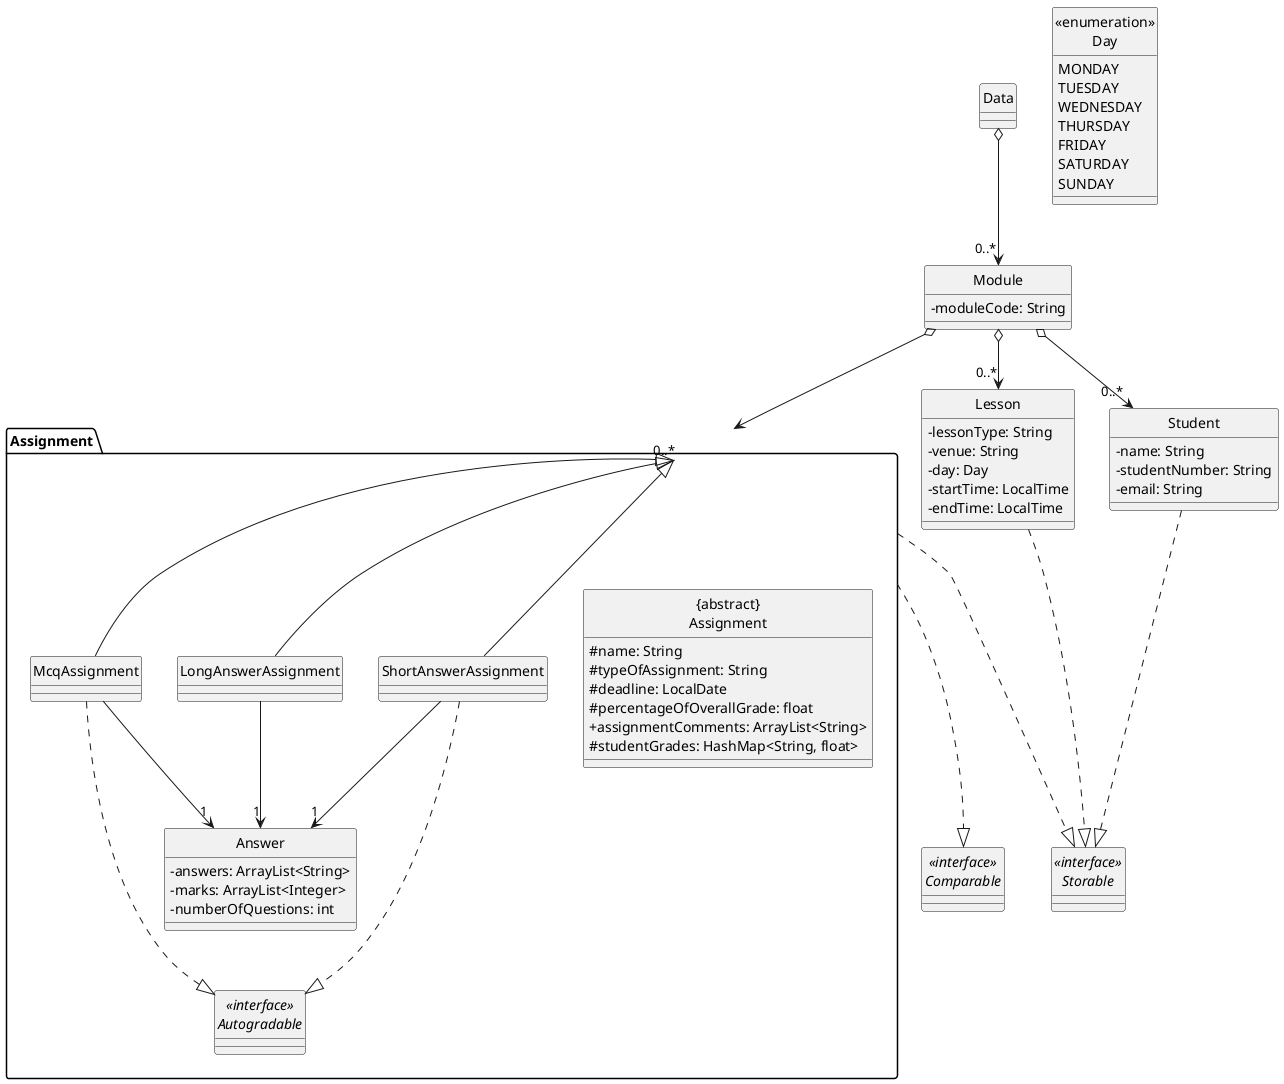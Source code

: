 @startuml
hide circle
skinparam classAttributeIconSize 0

interface "<<interface>>\nStorable" as Storable {
}

interface "<<interface>>\nComparable" as Comparable {
}

class Data {
}

class Module {
    -moduleCode: String
}

package Assignment {
    interface "<<interface>>\nAutogradable" as Autogradable {
    }

    class "{abstract}\nAssignment" as Assignment {
        #name: String
        #typeOfAssignment: String
        #deadline: LocalDate
        #percentageOfOverallGrade: float
        +assignmentComments: ArrayList<String>
        #studentGrades: HashMap<String, float>
    }

    class Answer {
        -answers: ArrayList<String>
        -marks: ArrayList<Integer>
        -numberOfQuestions: int
    }

    class LongAnswerAssignment {
    }

    class McqAssignment {
    }

    class ShortAnswerAssignment {
    }
}


class Lesson {
    -lessonType: String
    -venue: String
    -day: Day
    -startTime: LocalTime
    -endTime: LocalTime
}

class Student {
    -name: String
    -studentNumber: String
    -email: String
}

enum "<<enumeration>>\nDay" {
    MONDAY
    TUESDAY
    WEDNESDAY
    THURSDAY
    FRIDAY
    SATURDAY
    SUNDAY
}

Assignment ...|> Storable
Lesson ...|> Storable
Student ...|> Storable
Assignment ...|> Comparable

Data o--> "0..*" Module
Module o--> "0..*" Assignment
Assignment <|-- LongAnswerAssignment
Assignment <|-- McqAssignment
Assignment <|-- ShortAnswerAssignment
LongAnswerAssignment --> "1" Answer
McqAssignment --> "1" Answer
ShortAnswerAssignment --> "1" Answer
McqAssignment ...|> Autogradable
ShortAnswerAssignment ...|> Autogradable

Module o--> "0..*" Lesson
Module o--> "0..*" Student








@enduml
